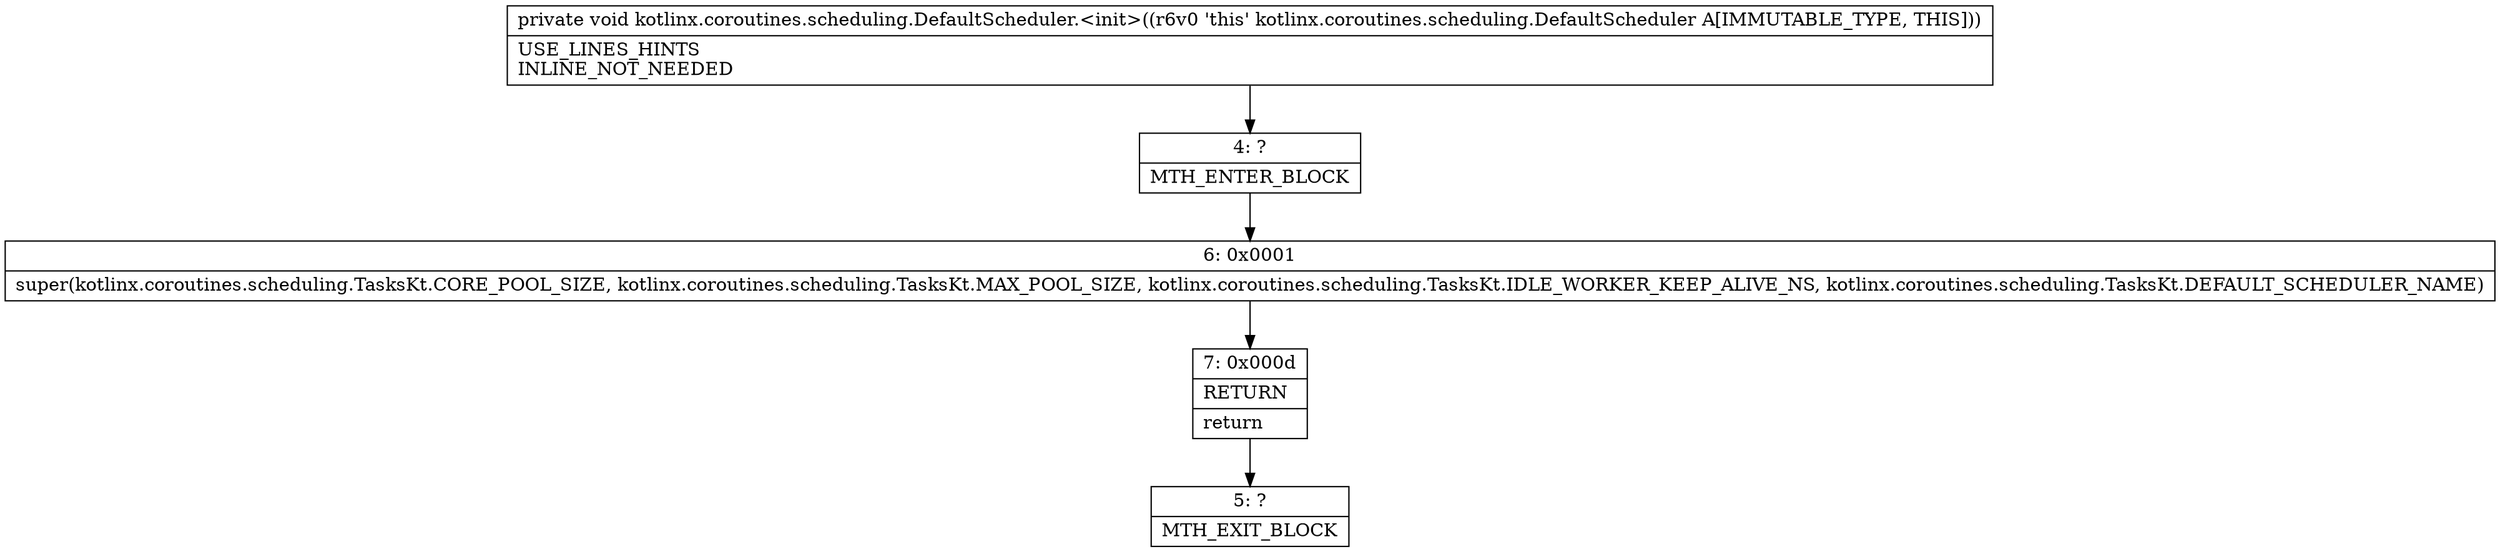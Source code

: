 digraph "CFG forkotlinx.coroutines.scheduling.DefaultScheduler.\<init\>()V" {
Node_4 [shape=record,label="{4\:\ ?|MTH_ENTER_BLOCK\l}"];
Node_6 [shape=record,label="{6\:\ 0x0001|super(kotlinx.coroutines.scheduling.TasksKt.CORE_POOL_SIZE, kotlinx.coroutines.scheduling.TasksKt.MAX_POOL_SIZE, kotlinx.coroutines.scheduling.TasksKt.IDLE_WORKER_KEEP_ALIVE_NS, kotlinx.coroutines.scheduling.TasksKt.DEFAULT_SCHEDULER_NAME)\l}"];
Node_7 [shape=record,label="{7\:\ 0x000d|RETURN\l|return\l}"];
Node_5 [shape=record,label="{5\:\ ?|MTH_EXIT_BLOCK\l}"];
MethodNode[shape=record,label="{private void kotlinx.coroutines.scheduling.DefaultScheduler.\<init\>((r6v0 'this' kotlinx.coroutines.scheduling.DefaultScheduler A[IMMUTABLE_TYPE, THIS]))  | USE_LINES_HINTS\lINLINE_NOT_NEEDED\l}"];
MethodNode -> Node_4;Node_4 -> Node_6;
Node_6 -> Node_7;
Node_7 -> Node_5;
}

